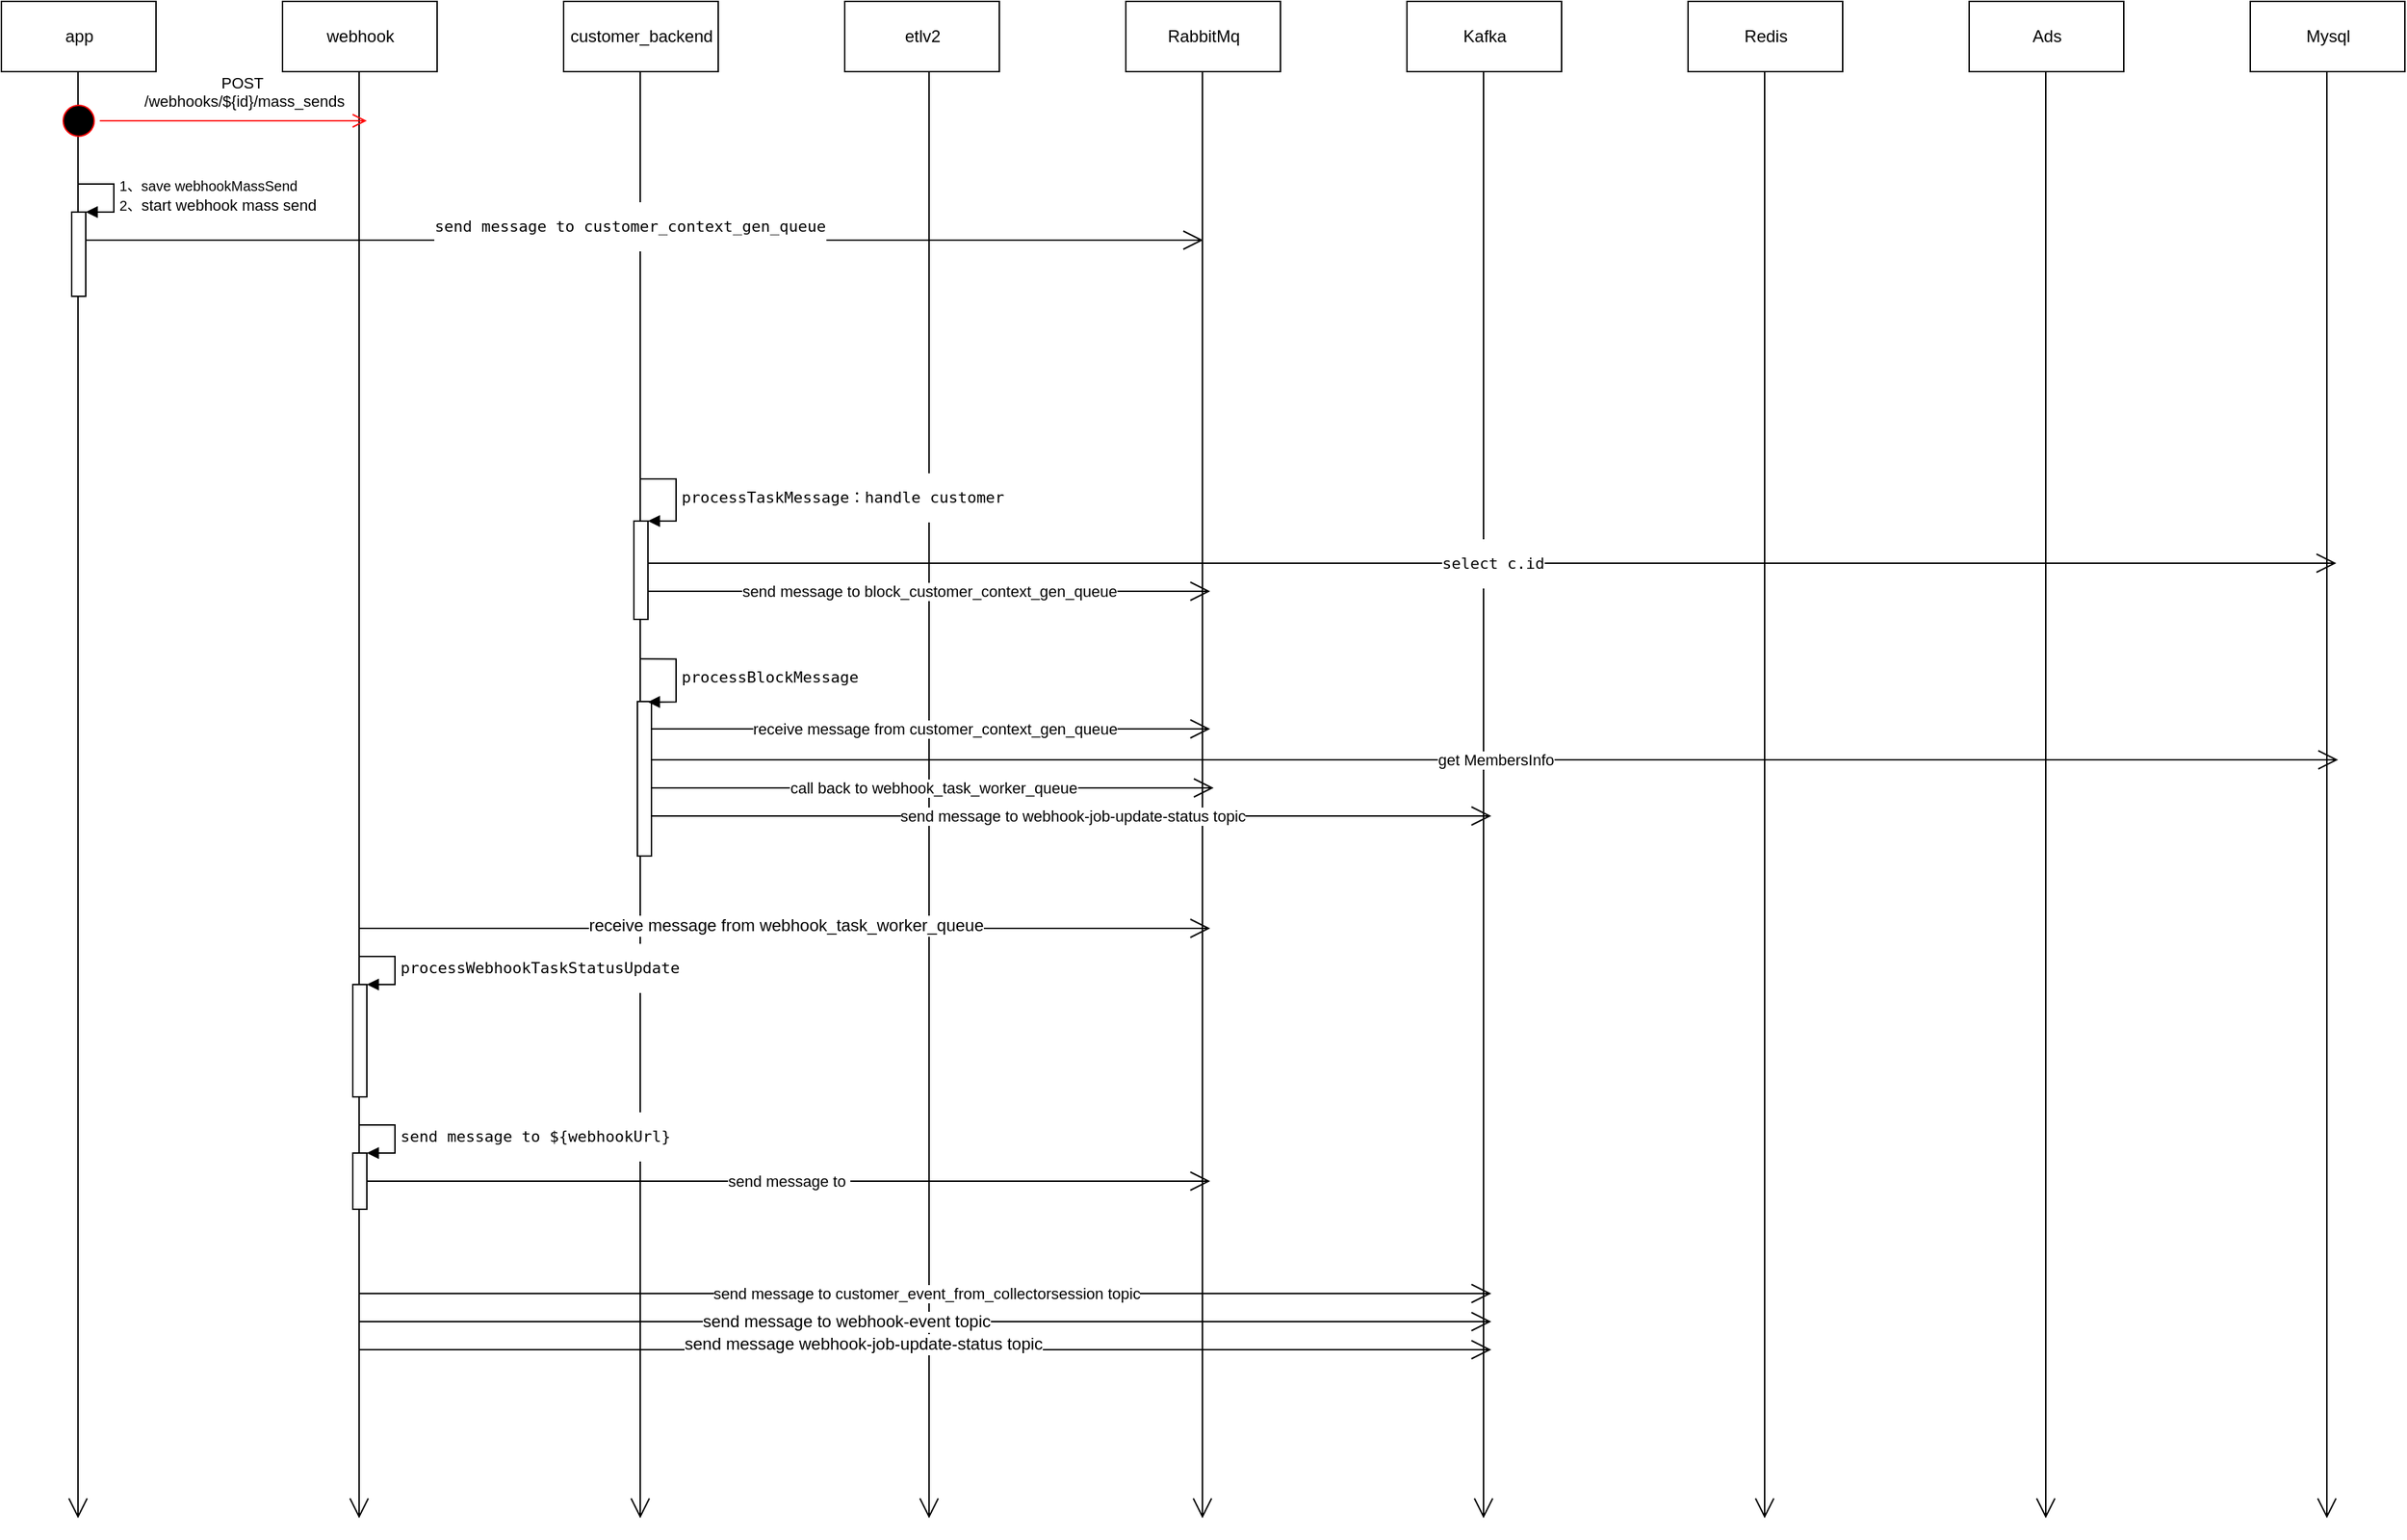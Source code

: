 <mxfile version="10.7.5" type="github"><diagram id="jZxpsx9qzinI9NwO2wgO" name="Page-1"><mxGraphModel dx="1140" dy="615" grid="1" gridSize="10" guides="1" tooltips="1" connect="1" arrows="1" fold="1" page="1" pageScale="1" pageWidth="827" pageHeight="1169" math="0" shadow="0"><root><mxCell id="0"/><mxCell id="1" parent="0"/><mxCell id="Wi5r_eZwRhoQPLfoMXNc-2" value="app" style="html=1;" parent="1" vertex="1"><mxGeometry x="40" y="40" width="110" height="50" as="geometry"/></mxCell><mxCell id="Wi5r_eZwRhoQPLfoMXNc-12" value="" style="endArrow=open;endFill=1;endSize=12;html=1;" parent="1" edge="1"><mxGeometry width="160" relative="1" as="geometry"><mxPoint x="94.5" y="90" as="sourcePoint"/><mxPoint x="94.5" y="1120" as="targetPoint"/></mxGeometry></mxCell><mxCell id="Wi5r_eZwRhoQPLfoMXNc-14" value="webhook" style="html=1;" parent="1" vertex="1"><mxGeometry x="240" y="40" width="110" height="50" as="geometry"/></mxCell><mxCell id="Wi5r_eZwRhoQPLfoMXNc-15" value="" style="endArrow=open;endFill=1;endSize=12;html=1;" parent="1" edge="1"><mxGeometry width="160" relative="1" as="geometry"><mxPoint x="294.5" y="90" as="sourcePoint"/><mxPoint x="294.5" y="1120" as="targetPoint"/></mxGeometry></mxCell><mxCell id="Wi5r_eZwRhoQPLfoMXNc-16" value="customer_backend" style="html=1;" parent="1" vertex="1"><mxGeometry x="440" y="40" width="110" height="50" as="geometry"/></mxCell><mxCell id="Wi5r_eZwRhoQPLfoMXNc-17" value="" style="endArrow=open;endFill=1;endSize=12;html=1;" parent="1" edge="1"><mxGeometry width="160" relative="1" as="geometry"><mxPoint x="494.5" y="90" as="sourcePoint"/><mxPoint x="494.5" y="1120" as="targetPoint"/></mxGeometry></mxCell><mxCell id="Wi5r_eZwRhoQPLfoMXNc-18" value="Ads" style="html=1;" parent="1" vertex="1"><mxGeometry x="1440" y="40" width="110" height="50" as="geometry"/></mxCell><mxCell id="Wi5r_eZwRhoQPLfoMXNc-19" value="" style="endArrow=open;endFill=1;endSize=12;html=1;" parent="1" edge="1"><mxGeometry width="160" relative="1" as="geometry"><mxPoint x="1494.5" y="90" as="sourcePoint"/><mxPoint x="1494.5" y="1120" as="targetPoint"/></mxGeometry></mxCell><mxCell id="Wi5r_eZwRhoQPLfoMXNc-21" value="Redis" style="html=1;" parent="1" vertex="1"><mxGeometry x="1240" y="40" width="110" height="50" as="geometry"/></mxCell><mxCell id="Wi5r_eZwRhoQPLfoMXNc-22" value="" style="endArrow=open;endFill=1;endSize=12;html=1;" parent="1" edge="1"><mxGeometry width="160" relative="1" as="geometry"><mxPoint x="1294.5" y="90" as="sourcePoint"/><mxPoint x="1294.5" y="1120" as="targetPoint"/></mxGeometry></mxCell><mxCell id="Wi5r_eZwRhoQPLfoMXNc-29" value="Kafka" style="html=1;" parent="1" vertex="1"><mxGeometry x="1040" y="40" width="110" height="50" as="geometry"/></mxCell><mxCell id="Wi5r_eZwRhoQPLfoMXNc-30" value="" style="endArrow=open;endFill=1;endSize=12;html=1;" parent="1" edge="1"><mxGeometry width="160" relative="1" as="geometry"><mxPoint x="1094.5" y="90" as="sourcePoint"/><mxPoint x="1094.5" y="1120" as="targetPoint"/></mxGeometry></mxCell><mxCell id="Wi5r_eZwRhoQPLfoMXNc-31" value="RabbitMq" style="html=1;" parent="1" vertex="1"><mxGeometry x="840" y="40" width="110" height="50" as="geometry"/></mxCell><mxCell id="Wi5r_eZwRhoQPLfoMXNc-32" value="" style="endArrow=open;endFill=1;endSize=12;html=1;" parent="1" edge="1"><mxGeometry width="160" relative="1" as="geometry"><mxPoint x="894.5" y="90" as="sourcePoint"/><mxPoint x="894.5" y="1120" as="targetPoint"/></mxGeometry></mxCell><mxCell id="Wi5r_eZwRhoQPLfoMXNc-33" value="etlv2" style="html=1;" parent="1" vertex="1"><mxGeometry x="640" y="40" width="110" height="50" as="geometry"/></mxCell><mxCell id="Wi5r_eZwRhoQPLfoMXNc-34" value="" style="endArrow=open;endFill=1;endSize=12;html=1;" parent="1" edge="1"><mxGeometry width="160" relative="1" as="geometry"><mxPoint x="700" y="90" as="sourcePoint"/><mxPoint x="700" y="1120" as="targetPoint"/></mxGeometry></mxCell><mxCell id="ds5qbPQTbc52qQf0HR4W-1" value="" style="ellipse;html=1;shape=startState;fillColor=#000000;strokeColor=#ff0000;" vertex="1" parent="1"><mxGeometry x="80" y="110" width="30" height="30" as="geometry"/></mxCell><mxCell id="ds5qbPQTbc52qQf0HR4W-2" value="&lt;span&gt;POST&lt;br&gt;&amp;nbsp;/webhooks/${id}/mass_sends&lt;/span&gt;" style="edgeStyle=orthogonalEdgeStyle;html=1;verticalAlign=bottom;endArrow=open;endSize=8;strokeColor=#ff0000;" edge="1" source="ds5qbPQTbc52qQf0HR4W-1" parent="1"><mxGeometry x="0.067" y="5" relative="1" as="geometry"><mxPoint x="300" y="125" as="targetPoint"/><mxPoint as="offset"/></mxGeometry></mxCell><mxCell id="ds5qbPQTbc52qQf0HR4W-3" value="" style="html=1;points=[];perimeter=orthogonalPerimeter;" vertex="1" parent="1"><mxGeometry x="90" y="190" width="10" height="60" as="geometry"/></mxCell><mxCell id="ds5qbPQTbc52qQf0HR4W-4" value="&lt;font style=&quot;font-size: 10px&quot;&gt;1、save webhookMassSend&lt;br&gt;2、&lt;/font&gt;&lt;span&gt;start webhook mass send&lt;/span&gt;" style="edgeStyle=orthogonalEdgeStyle;html=1;align=left;spacingLeft=2;endArrow=block;rounded=0;entryX=1;entryY=0;" edge="1" target="ds5qbPQTbc52qQf0HR4W-3" parent="1"><mxGeometry relative="1" as="geometry"><mxPoint x="95" y="170" as="sourcePoint"/><Array as="points"><mxPoint x="120" y="170"/></Array></mxGeometry></mxCell><mxCell id="ds5qbPQTbc52qQf0HR4W-5" value="Mysql" style="html=1;" vertex="1" parent="1"><mxGeometry x="1640" y="40" width="110" height="50" as="geometry"/></mxCell><mxCell id="ds5qbPQTbc52qQf0HR4W-6" value="" style="endArrow=open;endFill=1;endSize=12;html=1;" edge="1" parent="1"><mxGeometry width="160" relative="1" as="geometry"><mxPoint x="1694.5" y="90" as="sourcePoint"/><mxPoint x="1694.5" y="1120" as="targetPoint"/></mxGeometry></mxCell><mxCell id="ds5qbPQTbc52qQf0HR4W-7" value="&lt;pre&gt;&lt;span&gt;send message to &lt;/span&gt;customer_context_gen_queue&lt;/pre&gt;" style="endArrow=open;endFill=1;endSize=12;html=1;" edge="1" parent="1"><mxGeometry x="-0.025" y="10" width="160" relative="1" as="geometry"><mxPoint x="100" y="210" as="sourcePoint"/><mxPoint x="895" y="210" as="targetPoint"/><mxPoint x="-1" as="offset"/></mxGeometry></mxCell><mxCell id="ds5qbPQTbc52qQf0HR4W-8" value="receive message from&amp;nbsp;&lt;span&gt;customer_context_gen_queue&lt;/span&gt;" style="endArrow=open;endFill=1;endSize=12;html=1;" edge="1" parent="1"><mxGeometry x="0.012" width="160" relative="1" as="geometry"><mxPoint x="502.5" y="558" as="sourcePoint"/><mxPoint x="900" y="558" as="targetPoint"/><mxPoint as="offset"/></mxGeometry></mxCell><mxCell id="ds5qbPQTbc52qQf0HR4W-11" value="" style="html=1;points=[];perimeter=orthogonalPerimeter;" vertex="1" parent="1"><mxGeometry x="490" y="410" width="10" height="70" as="geometry"/></mxCell><mxCell id="ds5qbPQTbc52qQf0HR4W-12" value="&lt;pre&gt;&lt;span&gt;processTaskMessage：&lt;/span&gt;handle customer&lt;/pre&gt;" style="edgeStyle=orthogonalEdgeStyle;html=1;align=left;spacingLeft=2;endArrow=block;rounded=0;entryX=1;entryY=0;" edge="1" target="ds5qbPQTbc52qQf0HR4W-11" parent="1"><mxGeometry relative="1" as="geometry"><mxPoint x="495" y="380" as="sourcePoint"/><Array as="points"><mxPoint x="520" y="380"/></Array></mxGeometry></mxCell><mxCell id="ds5qbPQTbc52qQf0HR4W-13" value="send message to&amp;nbsp;&lt;span&gt;block_customer_context_gen_queue&lt;/span&gt;" style="endArrow=open;endFill=1;endSize=12;html=1;" edge="1" parent="1"><mxGeometry width="160" relative="1" as="geometry"><mxPoint x="500" y="460" as="sourcePoint"/><mxPoint x="900" y="460" as="targetPoint"/></mxGeometry></mxCell><mxCell id="ds5qbPQTbc52qQf0HR4W-14" value="&lt;pre&gt;&lt;span&gt;select c.id&lt;/span&gt;&lt;/pre&gt;" style="endArrow=open;endFill=1;endSize=12;html=1;" edge="1" parent="1"><mxGeometry width="160" relative="1" as="geometry"><mxPoint x="500" y="440" as="sourcePoint"/><mxPoint x="1701.212" y="440" as="targetPoint"/></mxGeometry></mxCell><mxCell id="ds5qbPQTbc52qQf0HR4W-22" value="" style="html=1;points=[];perimeter=orthogonalPerimeter;" vertex="1" parent="1"><mxGeometry x="492.5" y="538.5" width="10" height="110" as="geometry"/></mxCell><mxCell id="ds5qbPQTbc52qQf0HR4W-24" value="get&amp;nbsp;&lt;span&gt;MembersInfo&lt;/span&gt;" style="endArrow=open;endFill=1;endSize=12;html=1;" edge="1" parent="1"><mxGeometry width="160" relative="1" as="geometry"><mxPoint x="502.5" y="580" as="sourcePoint"/><mxPoint x="1702.5" y="580" as="targetPoint"/></mxGeometry></mxCell><mxCell id="ds5qbPQTbc52qQf0HR4W-25" value="call back to&amp;nbsp;&lt;span&gt;webhook_task_worker_queue&lt;/span&gt;&lt;br&gt;" style="endArrow=open;endFill=1;endSize=12;html=1;" edge="1" parent="1"><mxGeometry width="160" relative="1" as="geometry"><mxPoint x="502.5" y="600" as="sourcePoint"/><mxPoint x="902.5" y="600" as="targetPoint"/></mxGeometry></mxCell><mxCell id="ds5qbPQTbc52qQf0HR4W-28" value="send message to&amp;nbsp;&lt;span&gt;webhook-job-update-status topic&lt;/span&gt;" style="endArrow=open;endFill=1;endSize=12;html=1;" edge="1" parent="1"><mxGeometry width="160" relative="1" as="geometry"><mxPoint x="502.5" y="620" as="sourcePoint"/><mxPoint x="1100" y="620" as="targetPoint"/></mxGeometry></mxCell><mxCell id="ds5qbPQTbc52qQf0HR4W-34" value="&lt;pre&gt;&lt;pre&gt;processBlockMessage&lt;/pre&gt;&lt;/pre&gt;" style="edgeStyle=orthogonalEdgeStyle;html=1;align=left;spacingLeft=2;endArrow=block;rounded=0;entryX=1;entryY=0;" edge="1" parent="1"><mxGeometry relative="1" as="geometry"><mxPoint x="494.667" y="508.167" as="sourcePoint"/><Array as="points"><mxPoint x="520" y="508.5"/></Array><mxPoint x="500" y="538.833" as="targetPoint"/></mxGeometry></mxCell><mxCell id="ds5qbPQTbc52qQf0HR4W-35" value="" style="endArrow=open;endFill=1;endSize=12;html=1;" edge="1" parent="1"><mxGeometry width="160" relative="1" as="geometry"><mxPoint x="295" y="700" as="sourcePoint"/><mxPoint x="900" y="700" as="targetPoint"/></mxGeometry></mxCell><mxCell id="ds5qbPQTbc52qQf0HR4W-36" value="receive message from&amp;nbsp;&lt;span&gt;webhook_task_worker_queue&lt;/span&gt;" style="text;html=1;resizable=0;points=[];align=center;verticalAlign=middle;labelBackgroundColor=#ffffff;" vertex="1" connectable="0" parent="ds5qbPQTbc52qQf0HR4W-35"><mxGeometry x="0.002" y="2" relative="1" as="geometry"><mxPoint as="offset"/></mxGeometry></mxCell><mxCell id="ds5qbPQTbc52qQf0HR4W-40" value="" style="html=1;points=[];perimeter=orthogonalPerimeter;" vertex="1" parent="1"><mxGeometry x="290" y="740" width="10" height="80" as="geometry"/></mxCell><mxCell id="ds5qbPQTbc52qQf0HR4W-41" value="&lt;pre&gt;processWebhookTaskStatusUpdate&lt;/pre&gt;" style="edgeStyle=orthogonalEdgeStyle;html=1;align=left;spacingLeft=2;endArrow=block;rounded=0;entryX=1;entryY=0;" edge="1" target="ds5qbPQTbc52qQf0HR4W-40" parent="1"><mxGeometry relative="1" as="geometry"><mxPoint x="295" y="720" as="sourcePoint"/><Array as="points"><mxPoint x="320" y="720"/></Array></mxGeometry></mxCell><mxCell id="ds5qbPQTbc52qQf0HR4W-45" value="send message to&amp;nbsp;&lt;span&gt;customer_event_from_collectorsession topic&lt;/span&gt;&lt;br&gt;" style="endArrow=open;endFill=1;endSize=12;html=1;" edge="1" parent="1"><mxGeometry width="160" relative="1" as="geometry"><mxPoint x="295" y="960" as="sourcePoint"/><mxPoint x="1100" y="960" as="targetPoint"/></mxGeometry></mxCell><mxCell id="ds5qbPQTbc52qQf0HR4W-46" value="" style="endArrow=open;endFill=1;endSize=12;html=1;" edge="1" parent="1"><mxGeometry width="160" relative="1" as="geometry"><mxPoint x="295" y="980" as="sourcePoint"/><mxPoint x="1100" y="980" as="targetPoint"/></mxGeometry></mxCell><mxCell id="ds5qbPQTbc52qQf0HR4W-48" value="send message to&amp;nbsp;&lt;span&gt;webhook-event topic&lt;/span&gt;&lt;br&gt;" style="text;html=1;resizable=0;points=[];align=center;verticalAlign=middle;labelBackgroundColor=#ffffff;" vertex="1" connectable="0" parent="ds5qbPQTbc52qQf0HR4W-46"><mxGeometry x="-0.144" relative="1" as="geometry"><mxPoint x="1" as="offset"/></mxGeometry></mxCell><mxCell id="ds5qbPQTbc52qQf0HR4W-47" value="" style="endArrow=open;endFill=1;endSize=12;html=1;" edge="1" parent="1"><mxGeometry width="160" relative="1" as="geometry"><mxPoint x="295" y="1000" as="sourcePoint"/><mxPoint x="1100" y="1000" as="targetPoint"/></mxGeometry></mxCell><mxCell id="ds5qbPQTbc52qQf0HR4W-49" value="&lt;span&gt;send message webhook-job-update-status topic&lt;/span&gt;" style="text;html=1;resizable=0;points=[];align=center;verticalAlign=middle;labelBackgroundColor=#ffffff;" vertex="1" connectable="0" parent="ds5qbPQTbc52qQf0HR4W-47"><mxGeometry x="-0.114" y="4" relative="1" as="geometry"><mxPoint x="1" as="offset"/></mxGeometry></mxCell><mxCell id="ds5qbPQTbc52qQf0HR4W-50" value="" style="html=1;points=[];perimeter=orthogonalPerimeter;" vertex="1" parent="1"><mxGeometry x="290" y="860" width="10" height="40" as="geometry"/></mxCell><mxCell id="ds5qbPQTbc52qQf0HR4W-51" value="&lt;pre&gt;&lt;span&gt;send message to &lt;/span&gt;${webhookUrl}&lt;/pre&gt;" style="edgeStyle=orthogonalEdgeStyle;html=1;align=left;spacingLeft=2;endArrow=block;rounded=0;entryX=1;entryY=0;" edge="1" target="ds5qbPQTbc52qQf0HR4W-50" parent="1"><mxGeometry relative="1" as="geometry"><mxPoint x="295" y="840" as="sourcePoint"/><Array as="points"><mxPoint x="320" y="840"/></Array></mxGeometry></mxCell><mxCell id="ds5qbPQTbc52qQf0HR4W-52" value="send message to&amp;nbsp;" style="endArrow=open;endFill=1;endSize=12;html=1;" edge="1" parent="1"><mxGeometry width="160" relative="1" as="geometry"><mxPoint x="300" y="880" as="sourcePoint"/><mxPoint x="900" y="880" as="targetPoint"/></mxGeometry></mxCell></root></mxGraphModel></diagram></mxfile>